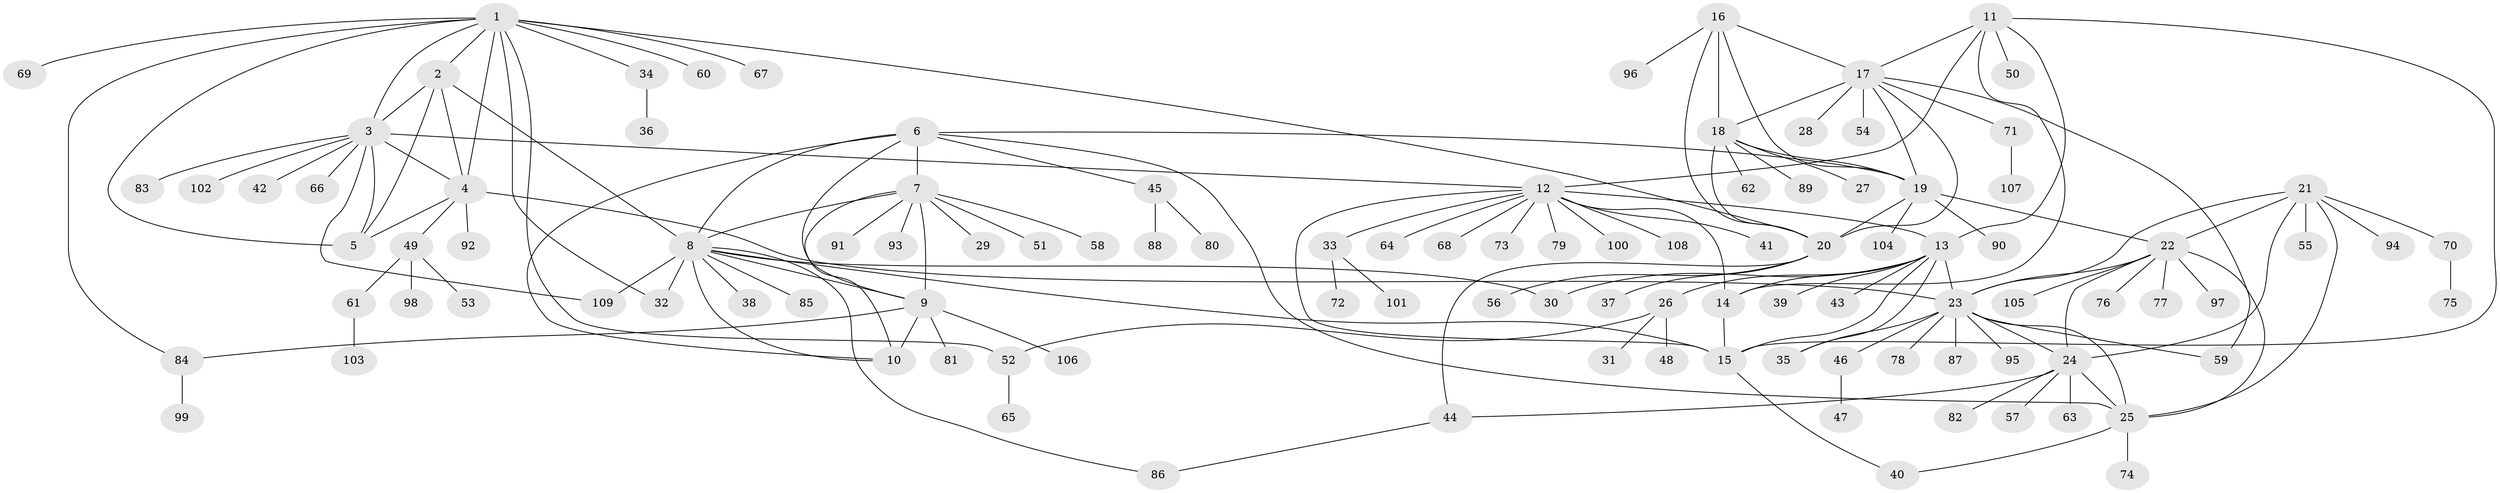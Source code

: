 // Generated by graph-tools (version 1.1) at 2025/15/03/09/25 04:15:51]
// undirected, 109 vertices, 154 edges
graph export_dot {
graph [start="1"]
  node [color=gray90,style=filled];
  1;
  2;
  3;
  4;
  5;
  6;
  7;
  8;
  9;
  10;
  11;
  12;
  13;
  14;
  15;
  16;
  17;
  18;
  19;
  20;
  21;
  22;
  23;
  24;
  25;
  26;
  27;
  28;
  29;
  30;
  31;
  32;
  33;
  34;
  35;
  36;
  37;
  38;
  39;
  40;
  41;
  42;
  43;
  44;
  45;
  46;
  47;
  48;
  49;
  50;
  51;
  52;
  53;
  54;
  55;
  56;
  57;
  58;
  59;
  60;
  61;
  62;
  63;
  64;
  65;
  66;
  67;
  68;
  69;
  70;
  71;
  72;
  73;
  74;
  75;
  76;
  77;
  78;
  79;
  80;
  81;
  82;
  83;
  84;
  85;
  86;
  87;
  88;
  89;
  90;
  91;
  92;
  93;
  94;
  95;
  96;
  97;
  98;
  99;
  100;
  101;
  102;
  103;
  104;
  105;
  106;
  107;
  108;
  109;
  1 -- 2;
  1 -- 3;
  1 -- 4;
  1 -- 5;
  1 -- 20;
  1 -- 32;
  1 -- 34;
  1 -- 52;
  1 -- 60;
  1 -- 67;
  1 -- 69;
  1 -- 84;
  2 -- 3;
  2 -- 4;
  2 -- 5;
  2 -- 8;
  3 -- 4;
  3 -- 5;
  3 -- 12;
  3 -- 42;
  3 -- 66;
  3 -- 83;
  3 -- 102;
  3 -- 109;
  4 -- 5;
  4 -- 23;
  4 -- 49;
  4 -- 92;
  6 -- 7;
  6 -- 8;
  6 -- 9;
  6 -- 10;
  6 -- 19;
  6 -- 25;
  6 -- 45;
  7 -- 8;
  7 -- 9;
  7 -- 10;
  7 -- 29;
  7 -- 51;
  7 -- 58;
  7 -- 91;
  7 -- 93;
  8 -- 9;
  8 -- 10;
  8 -- 15;
  8 -- 30;
  8 -- 32;
  8 -- 38;
  8 -- 85;
  8 -- 86;
  8 -- 109;
  9 -- 10;
  9 -- 81;
  9 -- 84;
  9 -- 106;
  11 -- 12;
  11 -- 13;
  11 -- 14;
  11 -- 15;
  11 -- 17;
  11 -- 50;
  12 -- 13;
  12 -- 14;
  12 -- 15;
  12 -- 33;
  12 -- 41;
  12 -- 64;
  12 -- 68;
  12 -- 73;
  12 -- 79;
  12 -- 100;
  12 -- 108;
  13 -- 14;
  13 -- 15;
  13 -- 23;
  13 -- 26;
  13 -- 30;
  13 -- 35;
  13 -- 39;
  13 -- 43;
  14 -- 15;
  15 -- 40;
  16 -- 17;
  16 -- 18;
  16 -- 19;
  16 -- 20;
  16 -- 96;
  17 -- 18;
  17 -- 19;
  17 -- 20;
  17 -- 28;
  17 -- 54;
  17 -- 59;
  17 -- 71;
  18 -- 19;
  18 -- 20;
  18 -- 27;
  18 -- 62;
  18 -- 89;
  19 -- 20;
  19 -- 22;
  19 -- 90;
  19 -- 104;
  20 -- 37;
  20 -- 44;
  20 -- 56;
  21 -- 22;
  21 -- 23;
  21 -- 24;
  21 -- 25;
  21 -- 55;
  21 -- 70;
  21 -- 94;
  22 -- 23;
  22 -- 24;
  22 -- 25;
  22 -- 76;
  22 -- 77;
  22 -- 97;
  22 -- 105;
  23 -- 24;
  23 -- 25;
  23 -- 35;
  23 -- 46;
  23 -- 59;
  23 -- 78;
  23 -- 87;
  23 -- 95;
  24 -- 25;
  24 -- 44;
  24 -- 57;
  24 -- 63;
  24 -- 82;
  25 -- 40;
  25 -- 74;
  26 -- 31;
  26 -- 48;
  26 -- 52;
  33 -- 72;
  33 -- 101;
  34 -- 36;
  44 -- 86;
  45 -- 80;
  45 -- 88;
  46 -- 47;
  49 -- 53;
  49 -- 61;
  49 -- 98;
  52 -- 65;
  61 -- 103;
  70 -- 75;
  71 -- 107;
  84 -- 99;
}
